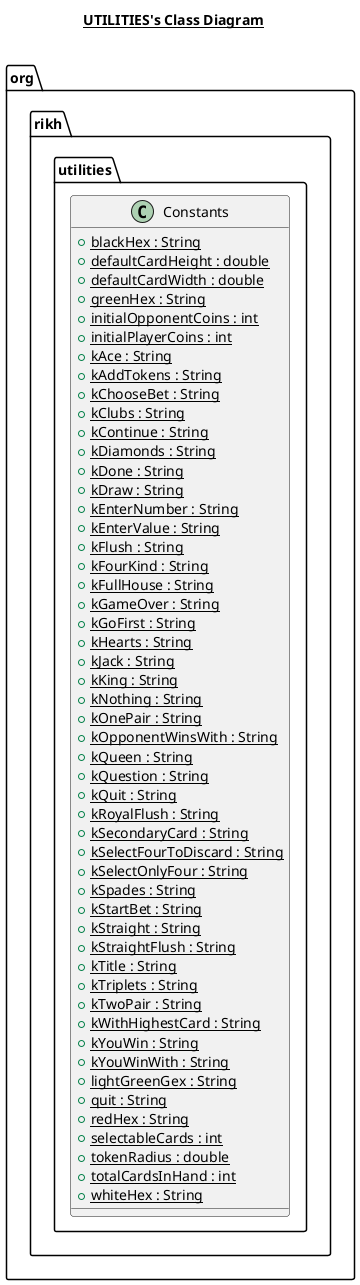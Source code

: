 @startuml

title __UTILITIES's Class Diagram__\n

  namespace org.rikh{
    namespace org.rikh {
      namespace utilities {
        class org.rikh.utilities.Constants {
            {static} + blackHex : String
            {static} + defaultCardHeight : double
            {static} + defaultCardWidth : double
            {static} + greenHex : String
            {static} + initialOpponentCoins : int
            {static} + initialPlayerCoins : int
            {static} + kAce : String
            {static} + kAddTokens : String
            {static} + kChooseBet : String
            {static} + kClubs : String
            {static} + kContinue : String
            {static} + kDiamonds : String
            {static} + kDone : String
            {static} + kDraw : String
            {static} + kEnterNumber : String
            {static} + kEnterValue : String
            {static} + kFlush : String
            {static} + kFourKind : String
            {static} + kFullHouse : String
            {static} + kGameOver : String
            {static} + kGoFirst : String
            {static} + kHearts : String
            {static} + kJack : String
            {static} + kKing : String
            {static} + kNothing : String
            {static} + kOnePair : String
            {static} + kOpponentWinsWith : String
            {static} + kQueen : String
            {static} + kQuestion : String
            {static} + kQuit : String
            {static} + kRoyalFlush : String
            {static} + kSecondaryCard : String
            {static} + kSelectFourToDiscard : String
            {static} + kSelectOnlyFour : String
            {static} + kSpades : String
            {static} + kStartBet : String
            {static} + kStraight : String
            {static} + kStraightFlush : String
            {static} + kTitle : String
            {static} + kTriplets : String
            {static} + kTwoPair : String
            {static} + kWithHighestCard : String
            {static} + kYouWin : String
            {static} + kYouWinWith : String
            {static} + lightGreenGex : String
            {static} + quit : String
            {static} + redHex : String
            {static} + selectableCards : int
            {static} + tokenRadius : double
            {static} + totalCardsInHand : int
            {static} + whiteHex : String
        }
      }
    }
  }

@enduml

